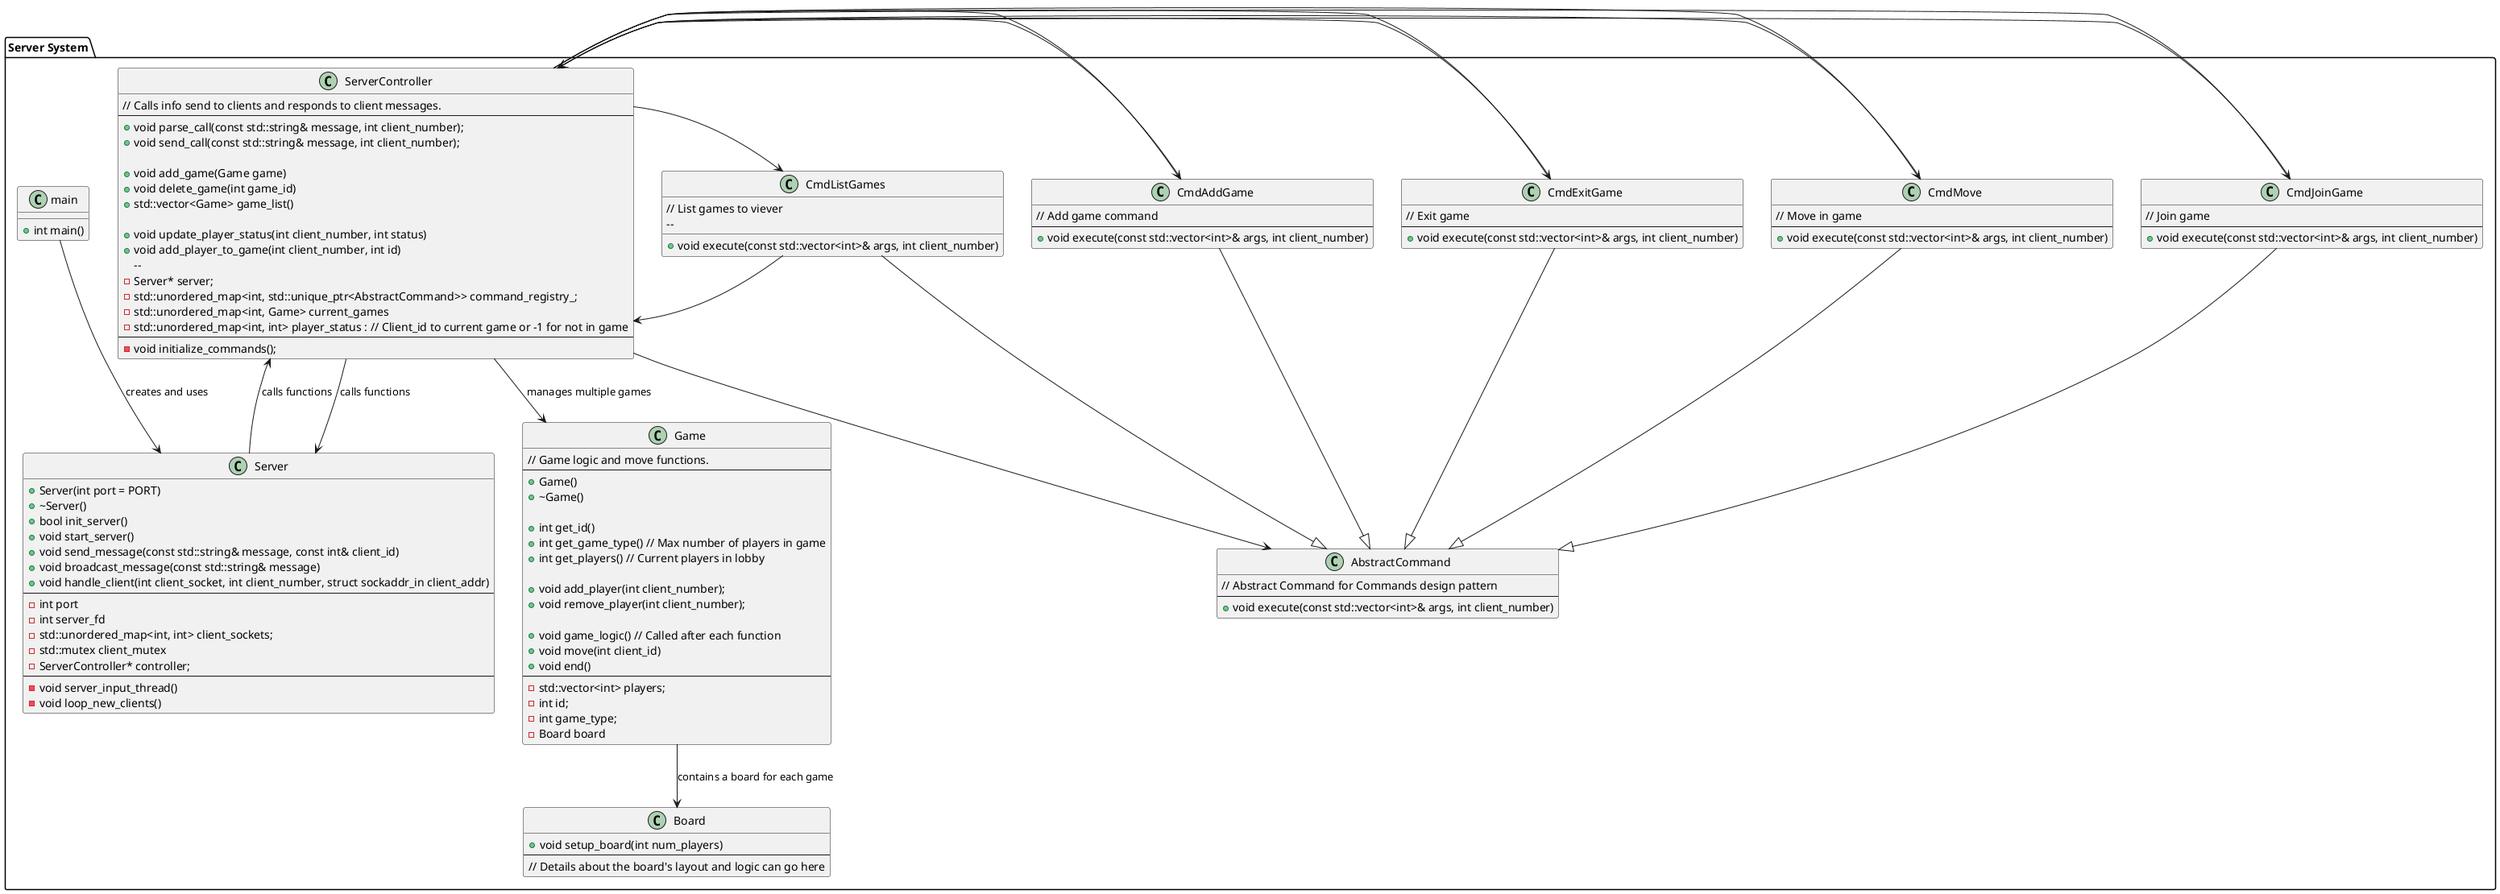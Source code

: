 @startuml
!define STYLE bold

package "Server System" {
    class main {
        + int main()
    }

    class Server {
        + Server(int port = PORT)
        + ~Server()
        + bool init_server()
        + void start_server()
	+ void send_message(const std::string& message, const int& client_id)
        + void broadcast_message(const std::string& message)
        + void handle_client(int client_socket, int client_number, struct sockaddr_in client_addr)
        --
        - int port
        - int server_fd
    	- std::unordered_map<int, int> client_sockets;
        - std::mutex client_mutex
	- ServerController* controller;
        --
        - void server_input_thread()
        - void loop_new_clients()
    }

    class ServerController {
    	// Calls info send to clients and responds to client messages.
	--
	+ void parse_call(const std::string& message, int client_number);
	+ void send_call(const std::string& message, int client_number);

	+ void add_game(Game game)
	+ void delete_game(int game_id)
	+ std::vector<Game> game_list()

	+ void update_player_status(int client_number, int status)
	+ void add_player_to_game(int client_number, int id)
        --
	- Server* server;
	- std::unordered_map<int, std::unique_ptr<AbstractCommand>> command_registry_;
	- std::unordered_map<int, Game> current_games
	- std::unordered_map<int, int> player_status : // Client_id to current game or -1 for not in game
	--
	- void initialize_commands();
    }

    class AbstractCommand {
        // Abstract Command for Commands design pattern
        --
    	+ void execute(const std::vector<int>& args, int client_number)
    }

    class CmdAddGame {
        // Add game command
        --
    	+ void execute(const std::vector<int>& args, int client_number)
    }

    class CmdListGames {
	// List games to viever
        --
    	+ void execute(const std::vector<int>& args, int client_number)
    }

    class CmdJoinGame {
	// Join game
	--
    	+ void execute(const std::vector<int>& args, int client_number)
    }

    class CmdMove {
	// Move in game
	--
    	+ void execute(const std::vector<int>& args, int client_number)
    }

    class CmdExitGame {
	// Exit game
	--
    	+ void execute(const std::vector<int>& args, int client_number)
    }

    class Game {
        // Game logic and move functions.
	--
	+ Game()
	+ ~Game()

	+ int get_id()
	+ int get_game_type() // Max number of players in game
	+ int get_players() // Current players in lobby

	+ void add_player(int client_number);
	+ void remove_player(int client_number);

	+ void game_logic() // Called after each function
	+ void move(int client_id)
	+ void end()
        --
        - std::vector<int> players;
	- int id;
	- int game_type;
	- Board board
    }

    class Board {
        + void setup_board(int num_players)
        --
        // Details about the board's layout and logic can go here
    }
}

main --> Server : creates and uses
Server --> ServerController : calls functions
ServerController --> Server : calls functions
ServerController --> Game : manages multiple games
Game --> Board : contains a board for each game

CmdAddGame -right-> ServerController
CmdListGames -right-> ServerController
CmdJoinGame -right-> ServerController
CmdMove -right-> ServerController
CmdExitGame -right-> ServerController

ServerController --> AbstractCommand
CmdAddGame -|> AbstractCommand
CmdListGames -|> AbstractCommand
CmdJoinGame -|> AbstractCommand
CmdMove -|> AbstractCommand
CmdExitGame -|> AbstractCommand

ServerController -right-> CmdAddGame
ServerController -right-> CmdListGames
ServerController -right-> CmdJoinGame
ServerController -right-> CmdMove
ServerController -right-> CmdExitGame

@enduml
